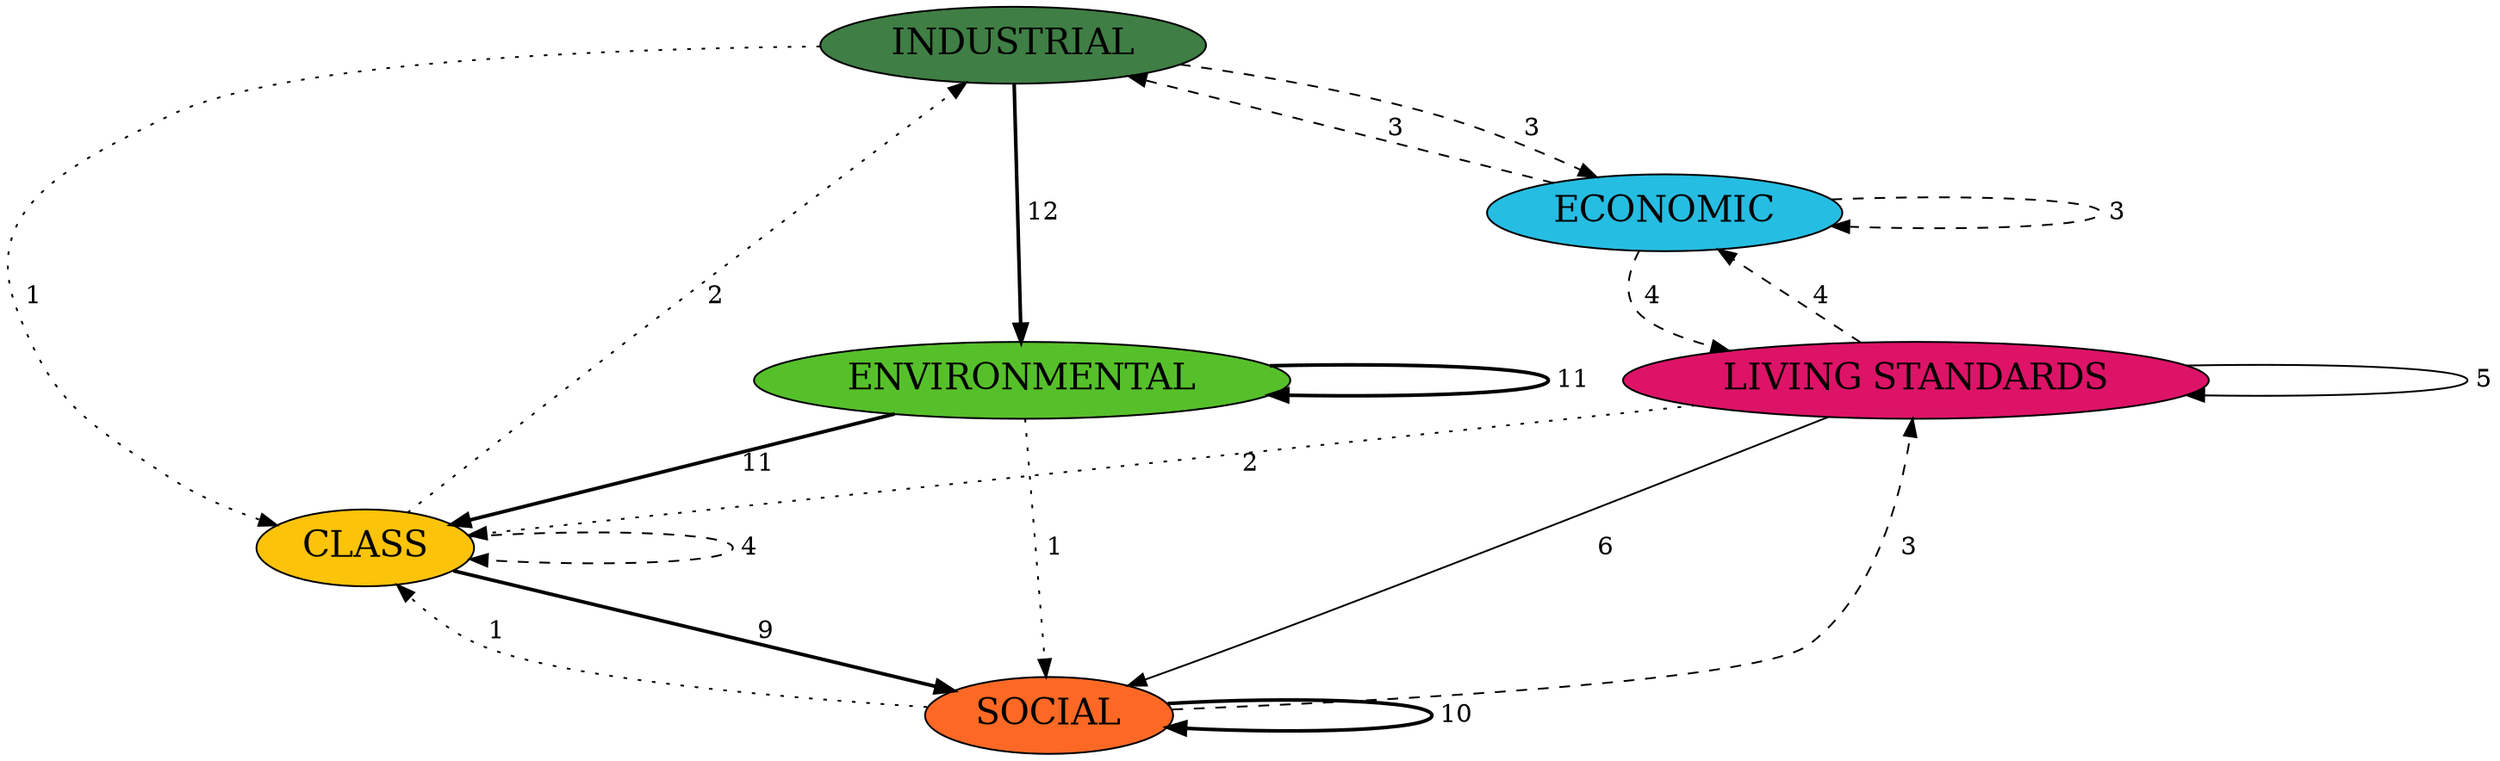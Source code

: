 digraph {
	graph [landscape=portrait nodesep=2.0 size="20,20"]
	N0 [label=INDUSTRIAL fillcolor="#3f7e44" fontsize=20 shape=oval style=filled]
	N1 [label=ECONOMIC fillcolor="#26bde2" fontsize=20 shape=oval style=filled]
	N2 [label=SOCIAL fillcolor="#fd6925" fontsize=20 shape=oval style=filled]
	N3 [label=CLASS fillcolor="#fcc30b" fontsize=20 shape=oval style=filled]
	N4 [label=ENVIRONMENTAL fillcolor="#56c02b" fontsize=20 shape=oval style=filled]
	N5 [label="LIVING STANDARDS" fillcolor="#dd1367" fontsize=20 shape=oval style=filled]
	N0 -> N1 [label=" 3" style=dashed]
	N0 -> N3 [label=" 1" style=dotted]
	N0 -> N4 [label=" 12" style=bold]
	N1 -> N0 [label=" 3" style=dashed]
	N1 -> N1 [label=" 3" style=dashed]
	N1 -> N5 [label=" 4" style=dashed]
	N2 -> N2 [label=" 10" style=bold]
	N2 -> N3 [label=" 1" style=dotted]
	N2 -> N5 [label=" 3" style=dashed]
	N3 -> N0 [label=" 2" style=dotted]
	N3 -> N2 [label=" 9" style=bold]
	N3 -> N3 [label=" 4" style=dashed]
	N4 -> N2 [label=" 1" style=dotted]
	N4 -> N3 [label=" 11" style=bold]
	N4 -> N4 [label=" 11" style=bold]
	N5 -> N1 [label=" 4" style=dashed]
	N5 -> N2 [label=" 6" style=solid]
	N5 -> N3 [label=" 2" style=dotted]
	N5 -> N5 [label=" 5" style=solid]
}